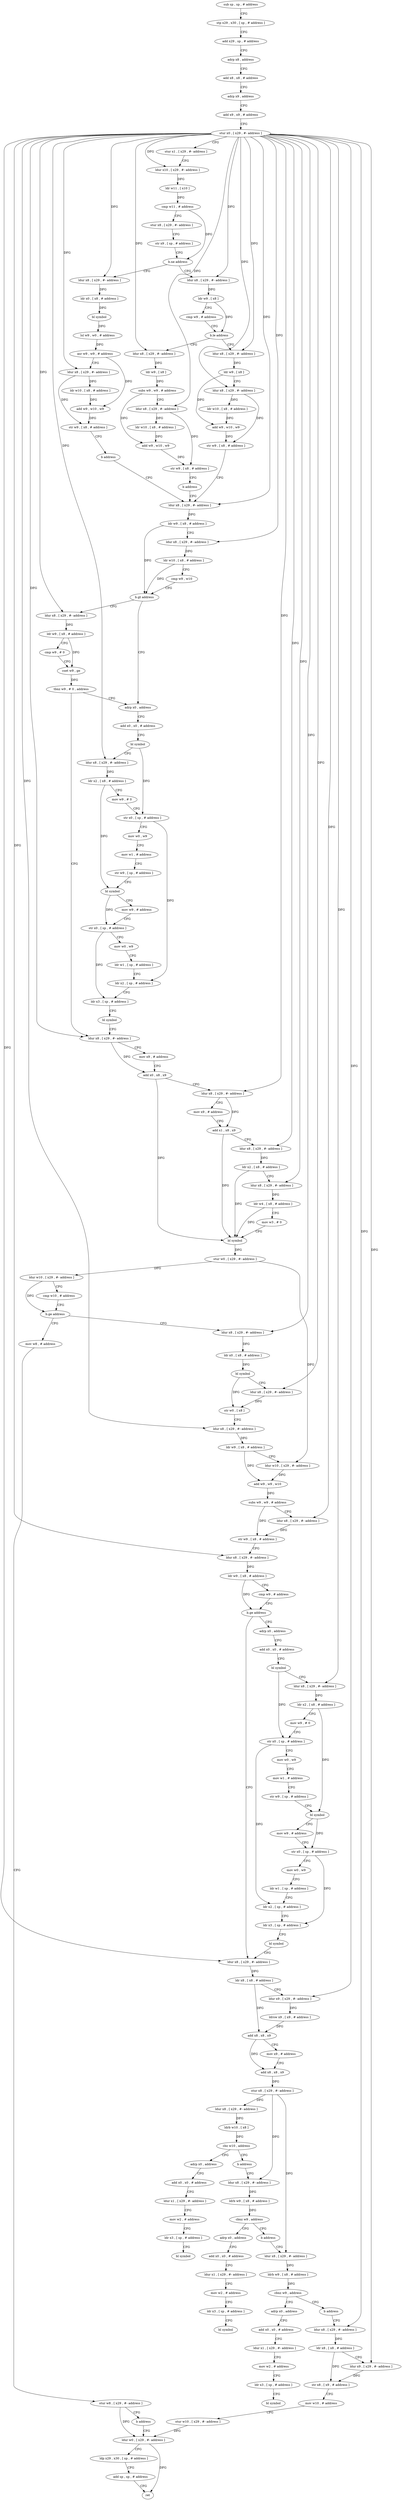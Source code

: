 digraph "func" {
"4210964" [label = "sub sp , sp , # address" ]
"4210968" [label = "stp x29 , x30 , [ sp , # address ]" ]
"4210972" [label = "add x29 , sp , # address" ]
"4210976" [label = "adrp x8 , address" ]
"4210980" [label = "add x8 , x8 , # address" ]
"4210984" [label = "adrp x9 , address" ]
"4210988" [label = "add x9 , x9 , # address" ]
"4210992" [label = "stur x0 , [ x29 , #- address ]" ]
"4210996" [label = "stur x1 , [ x29 , #- address ]" ]
"4211000" [label = "ldur x10 , [ x29 , #- address ]" ]
"4211004" [label = "ldr w11 , [ x10 ]" ]
"4211008" [label = "cmp w11 , # address" ]
"4211012" [label = "stur x8 , [ x29 , #- address ]" ]
"4211016" [label = "str x9 , [ sp , # address ]" ]
"4211020" [label = "b.ne address" ]
"4211064" [label = "ldur x8 , [ x29 , #- address ]" ]
"4211024" [label = "ldur x8 , [ x29 , #- address ]" ]
"4211068" [label = "ldr w9 , [ x8 ]" ]
"4211072" [label = "cmp w9 , # address" ]
"4211076" [label = "b.le address" ]
"4211112" [label = "ldur x8 , [ x29 , #- address ]" ]
"4211080" [label = "ldur x8 , [ x29 , #- address ]" ]
"4211028" [label = "ldr x0 , [ x8 , # address ]" ]
"4211032" [label = "bl symbol" ]
"4211036" [label = "lsl w9 , w0 , # address" ]
"4211040" [label = "asr w9 , w9 , # address" ]
"4211044" [label = "ldur x8 , [ x29 , #- address ]" ]
"4211048" [label = "ldr w10 , [ x8 , # address ]" ]
"4211052" [label = "add w9 , w10 , w9" ]
"4211056" [label = "str w9 , [ x8 , # address ]" ]
"4211060" [label = "b address" ]
"4211136" [label = "ldur x8 , [ x29 , #- address ]" ]
"4211116" [label = "ldr w9 , [ x8 ]" ]
"4211120" [label = "ldur x8 , [ x29 , #- address ]" ]
"4211124" [label = "ldr w10 , [ x8 , # address ]" ]
"4211128" [label = "add w9 , w10 , w9" ]
"4211132" [label = "str w9 , [ x8 , # address ]" ]
"4211084" [label = "ldr w9 , [ x8 ]" ]
"4211088" [label = "subs w9 , w9 , # address" ]
"4211092" [label = "ldur x8 , [ x29 , #- address ]" ]
"4211096" [label = "ldr w10 , [ x8 , # address ]" ]
"4211100" [label = "add w9 , w10 , w9" ]
"4211104" [label = "str w9 , [ x8 , # address ]" ]
"4211108" [label = "b address" ]
"4211140" [label = "ldr w9 , [ x8 , # address ]" ]
"4211144" [label = "ldur x8 , [ x29 , #- address ]" ]
"4211148" [label = "ldr w10 , [ x8 , # address ]" ]
"4211152" [label = "cmp w9 , w10" ]
"4211156" [label = "b.gt address" ]
"4211180" [label = "adrp x0 , address" ]
"4211160" [label = "ldur x8 , [ x29 , #- address ]" ]
"4211184" [label = "add x0 , x0 , # address" ]
"4211188" [label = "bl symbol" ]
"4211192" [label = "ldur x8 , [ x29 , #- address ]" ]
"4211196" [label = "ldr x2 , [ x8 , # address ]" ]
"4211200" [label = "mov w9 , # 0" ]
"4211204" [label = "str x0 , [ sp , # address ]" ]
"4211208" [label = "mov w0 , w9" ]
"4211212" [label = "mov w1 , # address" ]
"4211216" [label = "str w9 , [ sp , # address ]" ]
"4211220" [label = "bl symbol" ]
"4211224" [label = "mov w9 , # address" ]
"4211228" [label = "str x0 , [ sp , # address ]" ]
"4211232" [label = "mov w0 , w9" ]
"4211236" [label = "ldr w1 , [ sp , # address ]" ]
"4211240" [label = "ldr x2 , [ sp , # address ]" ]
"4211244" [label = "ldr x3 , [ sp , # address ]" ]
"4211248" [label = "bl symbol" ]
"4211252" [label = "ldur x8 , [ x29 , #- address ]" ]
"4211164" [label = "ldr w9 , [ x8 , # address ]" ]
"4211168" [label = "cmp w9 , # 0" ]
"4211172" [label = "cset w9 , ge" ]
"4211176" [label = "tbnz w9 , # 0 , address" ]
"4211328" [label = "ldur x8 , [ x29 , #- address ]" ]
"4211332" [label = "ldr x0 , [ x8 , # address ]" ]
"4211336" [label = "bl symbol" ]
"4211340" [label = "ldur x8 , [ x29 , #- address ]" ]
"4211344" [label = "str w0 , [ x8 ]" ]
"4211348" [label = "ldur x8 , [ x29 , #- address ]" ]
"4211352" [label = "ldr w9 , [ x8 , # address ]" ]
"4211356" [label = "ldur w10 , [ x29 , #- address ]" ]
"4211360" [label = "add w9 , w9 , w10" ]
"4211364" [label = "subs w9 , w9 , # address" ]
"4211368" [label = "ldur x8 , [ x29 , #- address ]" ]
"4211372" [label = "str w9 , [ x8 , # address ]" ]
"4211376" [label = "ldur x8 , [ x29 , #- address ]" ]
"4211380" [label = "ldr w9 , [ x8 , # address ]" ]
"4211384" [label = "cmp w9 , # address" ]
"4211388" [label = "b.ge address" ]
"4211464" [label = "ldur x8 , [ x29 , #- address ]" ]
"4211392" [label = "adrp x0 , address" ]
"4211316" [label = "mov w8 , # address" ]
"4211320" [label = "stur w8 , [ x29 , #- address ]" ]
"4211324" [label = "b address" ]
"4211640" [label = "ldur w0 , [ x29 , #- address ]" ]
"4211256" [label = "mov x9 , # address" ]
"4211260" [label = "add x0 , x8 , x9" ]
"4211264" [label = "ldur x8 , [ x29 , #- address ]" ]
"4211268" [label = "mov x9 , # address" ]
"4211272" [label = "add x1 , x8 , x9" ]
"4211276" [label = "ldur x8 , [ x29 , #- address ]" ]
"4211280" [label = "ldr x2 , [ x8 , # address ]" ]
"4211284" [label = "ldur x8 , [ x29 , #- address ]" ]
"4211288" [label = "ldr w4 , [ x8 , # address ]" ]
"4211292" [label = "mov w3 , # 0" ]
"4211296" [label = "bl symbol" ]
"4211300" [label = "stur w0 , [ x29 , #- address ]" ]
"4211304" [label = "ldur w10 , [ x29 , #- address ]" ]
"4211308" [label = "cmp w10 , # address" ]
"4211312" [label = "b.ge address" ]
"4211468" [label = "ldr x8 , [ x8 , # address ]" ]
"4211472" [label = "ldur x9 , [ x29 , #- address ]" ]
"4211476" [label = "ldrsw x9 , [ x9 , # address ]" ]
"4211480" [label = "add x8 , x8 , x9" ]
"4211484" [label = "mov x9 , # address" ]
"4211488" [label = "add x8 , x8 , x9" ]
"4211492" [label = "stur x8 , [ x29 , #- address ]" ]
"4211496" [label = "ldur x8 , [ x29 , #- address ]" ]
"4211500" [label = "ldrb w10 , [ x8 ]" ]
"4211504" [label = "cbz w10 , address" ]
"4211512" [label = "adrp x0 , address" ]
"4211508" [label = "b address" ]
"4211396" [label = "add x0 , x0 , # address" ]
"4211400" [label = "bl symbol" ]
"4211404" [label = "ldur x8 , [ x29 , #- address ]" ]
"4211408" [label = "ldr x2 , [ x8 , # address ]" ]
"4211412" [label = "mov w9 , # 0" ]
"4211416" [label = "str x0 , [ sp , # address ]" ]
"4211420" [label = "mov w0 , w9" ]
"4211424" [label = "mov w1 , # address" ]
"4211428" [label = "str w9 , [ sp , # address ]" ]
"4211432" [label = "bl symbol" ]
"4211436" [label = "mov w9 , # address" ]
"4211440" [label = "str x0 , [ sp , # address ]" ]
"4211444" [label = "mov w0 , w9" ]
"4211448" [label = "ldr w1 , [ sp , # address ]" ]
"4211452" [label = "ldr x2 , [ sp , # address ]" ]
"4211456" [label = "ldr x3 , [ sp , # address ]" ]
"4211460" [label = "bl symbol" ]
"4211644" [label = "ldp x29 , x30 , [ sp , # address ]" ]
"4211648" [label = "add sp , sp , # address" ]
"4211652" [label = "ret" ]
"4211516" [label = "add x0 , x0 , # address" ]
"4211520" [label = "ldur x1 , [ x29 , #- address ]" ]
"4211524" [label = "mov w2 , # address" ]
"4211528" [label = "ldr x3 , [ sp , # address ]" ]
"4211532" [label = "bl symbol" ]
"4211536" [label = "ldur x8 , [ x29 , #- address ]" ]
"4211540" [label = "ldrb w9 , [ x8 , # address ]" ]
"4211544" [label = "cbnz w9 , address" ]
"4211552" [label = "adrp x0 , address" ]
"4211548" [label = "b address" ]
"4211556" [label = "add x0 , x0 , # address" ]
"4211560" [label = "ldur x1 , [ x29 , #- address ]" ]
"4211564" [label = "mov w2 , # address" ]
"4211568" [label = "ldr x3 , [ sp , # address ]" ]
"4211572" [label = "bl symbol" ]
"4211576" [label = "ldur x8 , [ x29 , #- address ]" ]
"4211580" [label = "ldrb w9 , [ x8 , # address ]" ]
"4211584" [label = "cbnz w9 , address" ]
"4211592" [label = "adrp x0 , address" ]
"4211588" [label = "b address" ]
"4211596" [label = "add x0 , x0 , # address" ]
"4211600" [label = "ldur x1 , [ x29 , #- address ]" ]
"4211604" [label = "mov w2 , # address" ]
"4211608" [label = "ldr x3 , [ sp , # address ]" ]
"4211612" [label = "bl symbol" ]
"4211616" [label = "ldur x8 , [ x29 , #- address ]" ]
"4211620" [label = "ldr x8 , [ x8 , # address ]" ]
"4211624" [label = "ldur x9 , [ x29 , #- address ]" ]
"4211628" [label = "str x8 , [ x9 , # address ]" ]
"4211632" [label = "mov w10 , # address" ]
"4211636" [label = "stur w10 , [ x29 , #- address ]" ]
"4210964" -> "4210968" [ label = "CFG" ]
"4210968" -> "4210972" [ label = "CFG" ]
"4210972" -> "4210976" [ label = "CFG" ]
"4210976" -> "4210980" [ label = "CFG" ]
"4210980" -> "4210984" [ label = "CFG" ]
"4210984" -> "4210988" [ label = "CFG" ]
"4210988" -> "4210992" [ label = "CFG" ]
"4210992" -> "4210996" [ label = "CFG" ]
"4210992" -> "4211000" [ label = "DFG" ]
"4210992" -> "4211064" [ label = "DFG" ]
"4210992" -> "4211024" [ label = "DFG" ]
"4210992" -> "4211044" [ label = "DFG" ]
"4210992" -> "4211112" [ label = "DFG" ]
"4210992" -> "4211120" [ label = "DFG" ]
"4210992" -> "4211080" [ label = "DFG" ]
"4210992" -> "4211092" [ label = "DFG" ]
"4210992" -> "4211136" [ label = "DFG" ]
"4210992" -> "4211144" [ label = "DFG" ]
"4210992" -> "4211192" [ label = "DFG" ]
"4210992" -> "4211160" [ label = "DFG" ]
"4210992" -> "4211252" [ label = "DFG" ]
"4210992" -> "4211264" [ label = "DFG" ]
"4210992" -> "4211276" [ label = "DFG" ]
"4210992" -> "4211284" [ label = "DFG" ]
"4210992" -> "4211328" [ label = "DFG" ]
"4210992" -> "4211340" [ label = "DFG" ]
"4210992" -> "4211348" [ label = "DFG" ]
"4210992" -> "4211368" [ label = "DFG" ]
"4210992" -> "4211376" [ label = "DFG" ]
"4210992" -> "4211464" [ label = "DFG" ]
"4210992" -> "4211472" [ label = "DFG" ]
"4210992" -> "4211404" [ label = "DFG" ]
"4210992" -> "4211616" [ label = "DFG" ]
"4210992" -> "4211624" [ label = "DFG" ]
"4210996" -> "4211000" [ label = "CFG" ]
"4211000" -> "4211004" [ label = "DFG" ]
"4211004" -> "4211008" [ label = "DFG" ]
"4211008" -> "4211012" [ label = "CFG" ]
"4211008" -> "4211020" [ label = "DFG" ]
"4211012" -> "4211016" [ label = "CFG" ]
"4211016" -> "4211020" [ label = "CFG" ]
"4211020" -> "4211064" [ label = "CFG" ]
"4211020" -> "4211024" [ label = "CFG" ]
"4211064" -> "4211068" [ label = "DFG" ]
"4211024" -> "4211028" [ label = "DFG" ]
"4211068" -> "4211072" [ label = "CFG" ]
"4211068" -> "4211076" [ label = "DFG" ]
"4211072" -> "4211076" [ label = "CFG" ]
"4211076" -> "4211112" [ label = "CFG" ]
"4211076" -> "4211080" [ label = "CFG" ]
"4211112" -> "4211116" [ label = "DFG" ]
"4211080" -> "4211084" [ label = "DFG" ]
"4211028" -> "4211032" [ label = "DFG" ]
"4211032" -> "4211036" [ label = "DFG" ]
"4211036" -> "4211040" [ label = "DFG" ]
"4211040" -> "4211044" [ label = "CFG" ]
"4211040" -> "4211052" [ label = "DFG" ]
"4211044" -> "4211048" [ label = "DFG" ]
"4211044" -> "4211056" [ label = "DFG" ]
"4211048" -> "4211052" [ label = "DFG" ]
"4211052" -> "4211056" [ label = "DFG" ]
"4211056" -> "4211060" [ label = "CFG" ]
"4211060" -> "4211136" [ label = "CFG" ]
"4211136" -> "4211140" [ label = "DFG" ]
"4211116" -> "4211120" [ label = "CFG" ]
"4211116" -> "4211128" [ label = "DFG" ]
"4211120" -> "4211124" [ label = "DFG" ]
"4211120" -> "4211132" [ label = "DFG" ]
"4211124" -> "4211128" [ label = "DFG" ]
"4211128" -> "4211132" [ label = "DFG" ]
"4211132" -> "4211136" [ label = "CFG" ]
"4211084" -> "4211088" [ label = "DFG" ]
"4211088" -> "4211092" [ label = "CFG" ]
"4211088" -> "4211100" [ label = "DFG" ]
"4211092" -> "4211096" [ label = "DFG" ]
"4211092" -> "4211104" [ label = "DFG" ]
"4211096" -> "4211100" [ label = "DFG" ]
"4211100" -> "4211104" [ label = "DFG" ]
"4211104" -> "4211108" [ label = "CFG" ]
"4211108" -> "4211136" [ label = "CFG" ]
"4211140" -> "4211144" [ label = "CFG" ]
"4211140" -> "4211156" [ label = "DFG" ]
"4211144" -> "4211148" [ label = "DFG" ]
"4211148" -> "4211152" [ label = "CFG" ]
"4211148" -> "4211156" [ label = "DFG" ]
"4211152" -> "4211156" [ label = "CFG" ]
"4211156" -> "4211180" [ label = "CFG" ]
"4211156" -> "4211160" [ label = "CFG" ]
"4211180" -> "4211184" [ label = "CFG" ]
"4211160" -> "4211164" [ label = "DFG" ]
"4211184" -> "4211188" [ label = "CFG" ]
"4211188" -> "4211192" [ label = "CFG" ]
"4211188" -> "4211204" [ label = "DFG" ]
"4211192" -> "4211196" [ label = "DFG" ]
"4211196" -> "4211200" [ label = "CFG" ]
"4211196" -> "4211220" [ label = "DFG" ]
"4211200" -> "4211204" [ label = "CFG" ]
"4211204" -> "4211208" [ label = "CFG" ]
"4211204" -> "4211240" [ label = "DFG" ]
"4211208" -> "4211212" [ label = "CFG" ]
"4211212" -> "4211216" [ label = "CFG" ]
"4211216" -> "4211220" [ label = "CFG" ]
"4211220" -> "4211224" [ label = "CFG" ]
"4211220" -> "4211228" [ label = "DFG" ]
"4211224" -> "4211228" [ label = "CFG" ]
"4211228" -> "4211232" [ label = "CFG" ]
"4211228" -> "4211244" [ label = "DFG" ]
"4211232" -> "4211236" [ label = "CFG" ]
"4211236" -> "4211240" [ label = "CFG" ]
"4211240" -> "4211244" [ label = "CFG" ]
"4211244" -> "4211248" [ label = "CFG" ]
"4211248" -> "4211252" [ label = "CFG" ]
"4211252" -> "4211256" [ label = "CFG" ]
"4211252" -> "4211260" [ label = "DFG" ]
"4211164" -> "4211168" [ label = "CFG" ]
"4211164" -> "4211172" [ label = "DFG" ]
"4211168" -> "4211172" [ label = "CFG" ]
"4211172" -> "4211176" [ label = "DFG" ]
"4211176" -> "4211252" [ label = "CFG" ]
"4211176" -> "4211180" [ label = "CFG" ]
"4211328" -> "4211332" [ label = "DFG" ]
"4211332" -> "4211336" [ label = "DFG" ]
"4211336" -> "4211340" [ label = "CFG" ]
"4211336" -> "4211344" [ label = "DFG" ]
"4211340" -> "4211344" [ label = "DFG" ]
"4211344" -> "4211348" [ label = "CFG" ]
"4211348" -> "4211352" [ label = "DFG" ]
"4211352" -> "4211356" [ label = "CFG" ]
"4211352" -> "4211360" [ label = "DFG" ]
"4211356" -> "4211360" [ label = "DFG" ]
"4211360" -> "4211364" [ label = "DFG" ]
"4211364" -> "4211368" [ label = "CFG" ]
"4211364" -> "4211372" [ label = "DFG" ]
"4211368" -> "4211372" [ label = "DFG" ]
"4211372" -> "4211376" [ label = "CFG" ]
"4211376" -> "4211380" [ label = "DFG" ]
"4211380" -> "4211384" [ label = "CFG" ]
"4211380" -> "4211388" [ label = "DFG" ]
"4211384" -> "4211388" [ label = "CFG" ]
"4211388" -> "4211464" [ label = "CFG" ]
"4211388" -> "4211392" [ label = "CFG" ]
"4211464" -> "4211468" [ label = "DFG" ]
"4211392" -> "4211396" [ label = "CFG" ]
"4211316" -> "4211320" [ label = "CFG" ]
"4211320" -> "4211324" [ label = "CFG" ]
"4211320" -> "4211640" [ label = "DFG" ]
"4211324" -> "4211640" [ label = "CFG" ]
"4211640" -> "4211644" [ label = "CFG" ]
"4211640" -> "4211652" [ label = "DFG" ]
"4211256" -> "4211260" [ label = "CFG" ]
"4211260" -> "4211264" [ label = "CFG" ]
"4211260" -> "4211296" [ label = "DFG" ]
"4211264" -> "4211268" [ label = "CFG" ]
"4211264" -> "4211272" [ label = "DFG" ]
"4211268" -> "4211272" [ label = "CFG" ]
"4211272" -> "4211276" [ label = "CFG" ]
"4211272" -> "4211296" [ label = "DFG" ]
"4211276" -> "4211280" [ label = "DFG" ]
"4211280" -> "4211284" [ label = "CFG" ]
"4211280" -> "4211296" [ label = "DFG" ]
"4211284" -> "4211288" [ label = "DFG" ]
"4211288" -> "4211292" [ label = "CFG" ]
"4211288" -> "4211296" [ label = "DFG" ]
"4211292" -> "4211296" [ label = "CFG" ]
"4211296" -> "4211300" [ label = "DFG" ]
"4211300" -> "4211304" [ label = "DFG" ]
"4211300" -> "4211356" [ label = "DFG" ]
"4211304" -> "4211308" [ label = "CFG" ]
"4211304" -> "4211312" [ label = "DFG" ]
"4211308" -> "4211312" [ label = "CFG" ]
"4211312" -> "4211328" [ label = "CFG" ]
"4211312" -> "4211316" [ label = "CFG" ]
"4211468" -> "4211472" [ label = "CFG" ]
"4211468" -> "4211480" [ label = "DFG" ]
"4211472" -> "4211476" [ label = "DFG" ]
"4211476" -> "4211480" [ label = "DFG" ]
"4211480" -> "4211484" [ label = "CFG" ]
"4211480" -> "4211488" [ label = "DFG" ]
"4211484" -> "4211488" [ label = "CFG" ]
"4211488" -> "4211492" [ label = "DFG" ]
"4211492" -> "4211496" [ label = "DFG" ]
"4211492" -> "4211536" [ label = "DFG" ]
"4211492" -> "4211576" [ label = "DFG" ]
"4211496" -> "4211500" [ label = "DFG" ]
"4211500" -> "4211504" [ label = "DFG" ]
"4211504" -> "4211512" [ label = "CFG" ]
"4211504" -> "4211508" [ label = "CFG" ]
"4211512" -> "4211516" [ label = "CFG" ]
"4211508" -> "4211536" [ label = "CFG" ]
"4211396" -> "4211400" [ label = "CFG" ]
"4211400" -> "4211404" [ label = "CFG" ]
"4211400" -> "4211416" [ label = "DFG" ]
"4211404" -> "4211408" [ label = "DFG" ]
"4211408" -> "4211412" [ label = "CFG" ]
"4211408" -> "4211432" [ label = "DFG" ]
"4211412" -> "4211416" [ label = "CFG" ]
"4211416" -> "4211420" [ label = "CFG" ]
"4211416" -> "4211452" [ label = "DFG" ]
"4211420" -> "4211424" [ label = "CFG" ]
"4211424" -> "4211428" [ label = "CFG" ]
"4211428" -> "4211432" [ label = "CFG" ]
"4211432" -> "4211436" [ label = "CFG" ]
"4211432" -> "4211440" [ label = "DFG" ]
"4211436" -> "4211440" [ label = "CFG" ]
"4211440" -> "4211444" [ label = "CFG" ]
"4211440" -> "4211456" [ label = "DFG" ]
"4211444" -> "4211448" [ label = "CFG" ]
"4211448" -> "4211452" [ label = "CFG" ]
"4211452" -> "4211456" [ label = "CFG" ]
"4211456" -> "4211460" [ label = "CFG" ]
"4211460" -> "4211464" [ label = "CFG" ]
"4211644" -> "4211648" [ label = "CFG" ]
"4211648" -> "4211652" [ label = "CFG" ]
"4211516" -> "4211520" [ label = "CFG" ]
"4211520" -> "4211524" [ label = "CFG" ]
"4211524" -> "4211528" [ label = "CFG" ]
"4211528" -> "4211532" [ label = "CFG" ]
"4211536" -> "4211540" [ label = "DFG" ]
"4211540" -> "4211544" [ label = "DFG" ]
"4211544" -> "4211552" [ label = "CFG" ]
"4211544" -> "4211548" [ label = "CFG" ]
"4211552" -> "4211556" [ label = "CFG" ]
"4211548" -> "4211576" [ label = "CFG" ]
"4211556" -> "4211560" [ label = "CFG" ]
"4211560" -> "4211564" [ label = "CFG" ]
"4211564" -> "4211568" [ label = "CFG" ]
"4211568" -> "4211572" [ label = "CFG" ]
"4211576" -> "4211580" [ label = "DFG" ]
"4211580" -> "4211584" [ label = "DFG" ]
"4211584" -> "4211592" [ label = "CFG" ]
"4211584" -> "4211588" [ label = "CFG" ]
"4211592" -> "4211596" [ label = "CFG" ]
"4211588" -> "4211616" [ label = "CFG" ]
"4211596" -> "4211600" [ label = "CFG" ]
"4211600" -> "4211604" [ label = "CFG" ]
"4211604" -> "4211608" [ label = "CFG" ]
"4211608" -> "4211612" [ label = "CFG" ]
"4211616" -> "4211620" [ label = "DFG" ]
"4211620" -> "4211624" [ label = "CFG" ]
"4211620" -> "4211628" [ label = "DFG" ]
"4211624" -> "4211628" [ label = "DFG" ]
"4211628" -> "4211632" [ label = "CFG" ]
"4211632" -> "4211636" [ label = "CFG" ]
"4211636" -> "4211640" [ label = "DFG" ]
}
